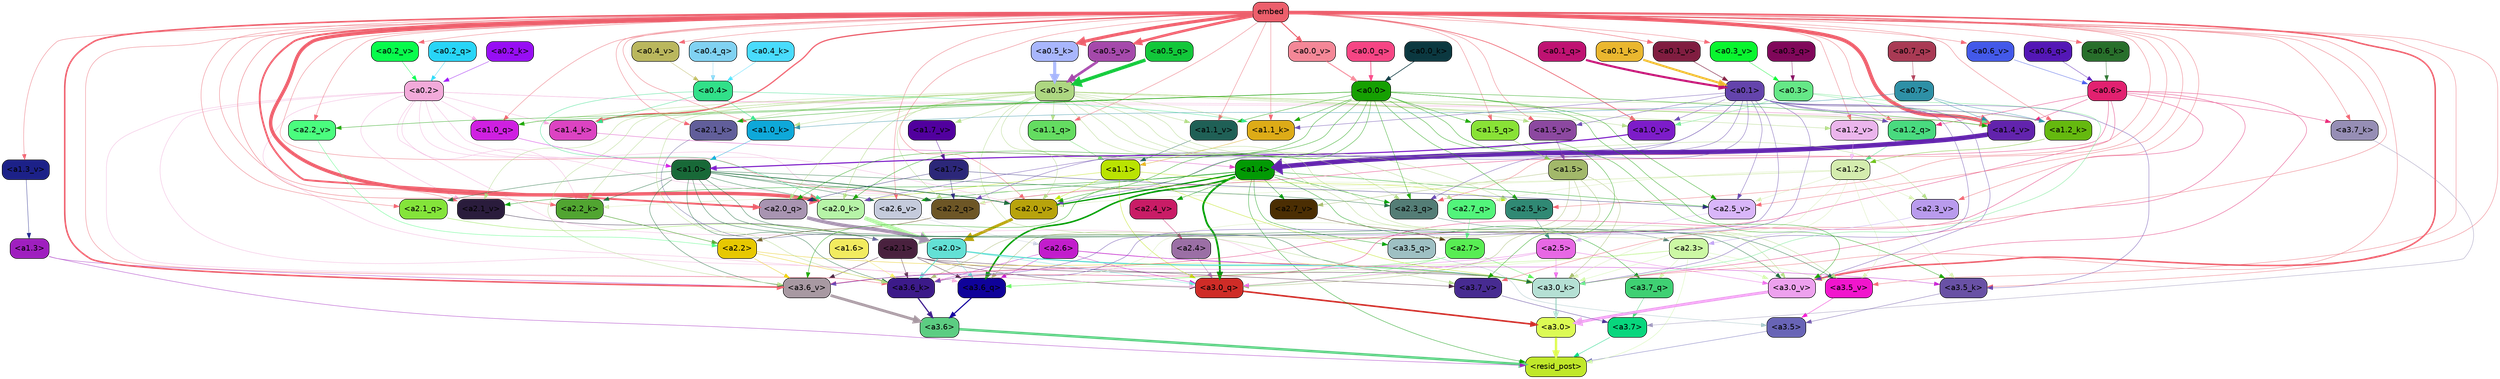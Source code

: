 strict digraph "" {
	graph [bgcolor=transparent,
		layout=dot,
		overlap=false,
		splines=true
	];
	"<a3.7>"	[color=black,
		fillcolor="#08d67d",
		fontname=Helvetica,
		shape=box,
		style="filled, rounded"];
	"<resid_post>"	[color=black,
		fillcolor="#c0e82a",
		fontname=Helvetica,
		shape=box,
		style="filled, rounded"];
	"<a3.7>" -> "<resid_post>"	[color="#08d67d",
		penwidth=0.6239100098609924];
	"<a3.6>"	[color=black,
		fillcolor="#5ccd82",
		fontname=Helvetica,
		shape=box,
		style="filled, rounded"];
	"<a3.6>" -> "<resid_post>"	[color="#5ccd82",
		penwidth=4.569062113761902];
	"<a3.5>"	[color=black,
		fillcolor="#6864b6",
		fontname=Helvetica,
		shape=box,
		style="filled, rounded"];
	"<a3.5>" -> "<resid_post>"	[color="#6864b6",
		penwidth=0.6];
	"<a3.0>"	[color=black,
		fillcolor="#dcfa54",
		fontname=Helvetica,
		shape=box,
		style="filled, rounded"];
	"<a3.0>" -> "<resid_post>"	[color="#dcfa54",
		penwidth=4.283544182777405];
	"<a2.3>"	[color=black,
		fillcolor="#ccf8a4",
		fontname=Helvetica,
		shape=box,
		style="filled, rounded"];
	"<a2.3>" -> "<resid_post>"	[color="#ccf8a4",
		penwidth=0.6];
	"<a3.7_q>"	[color=black,
		fillcolor="#3fd073",
		fontname=Helvetica,
		shape=box,
		style="filled, rounded"];
	"<a2.3>" -> "<a3.7_q>"	[color="#ccf8a4",
		penwidth=0.6];
	"<a3.6_q>"	[color=black,
		fillcolor="#0f029a",
		fontname=Helvetica,
		shape=box,
		style="filled, rounded"];
	"<a2.3>" -> "<a3.6_q>"	[color="#ccf8a4",
		penwidth=0.6];
	"<a3.0_q>"	[color=black,
		fillcolor="#cf2c27",
		fontname=Helvetica,
		shape=box,
		style="filled, rounded"];
	"<a2.3>" -> "<a3.0_q>"	[color="#ccf8a4",
		penwidth=0.6];
	"<a3.0_k>"	[color=black,
		fillcolor="#b5e0d4",
		fontname=Helvetica,
		shape=box,
		style="filled, rounded"];
	"<a2.3>" -> "<a3.0_k>"	[color="#ccf8a4",
		penwidth=0.6];
	"<a3.6_v>"	[color=black,
		fillcolor="#a899a2",
		fontname=Helvetica,
		shape=box,
		style="filled, rounded"];
	"<a2.3>" -> "<a3.6_v>"	[color="#ccf8a4",
		penwidth=0.6];
	"<a3.5_v>"	[color=black,
		fillcolor="#f115cd",
		fontname=Helvetica,
		shape=box,
		style="filled, rounded"];
	"<a2.3>" -> "<a3.5_v>"	[color="#ccf8a4",
		penwidth=0.6];
	"<a3.0_v>"	[color=black,
		fillcolor="#eda1ee",
		fontname=Helvetica,
		shape=box,
		style="filled, rounded"];
	"<a2.3>" -> "<a3.0_v>"	[color="#ccf8a4",
		penwidth=0.6];
	"<a1.4>"	[color=black,
		fillcolor="#029a04",
		fontname=Helvetica,
		shape=box,
		style="filled, rounded"];
	"<a1.4>" -> "<resid_post>"	[color="#029a04",
		penwidth=0.6];
	"<a1.4>" -> "<a3.7_q>"	[color="#029a04",
		penwidth=0.6];
	"<a1.4>" -> "<a3.6_q>"	[color="#029a04",
		penwidth=2.7934007048606873];
	"<a3.5_q>"	[color=black,
		fillcolor="#9ec0c3",
		fontname=Helvetica,
		shape=box,
		style="filled, rounded"];
	"<a1.4>" -> "<a3.5_q>"	[color="#029a04",
		penwidth=0.6];
	"<a1.4>" -> "<a3.0_q>"	[color="#029a04",
		penwidth=3.340754985809326];
	"<a2.3_q>"	[color=black,
		fillcolor="#547d76",
		fontname=Helvetica,
		shape=box,
		style="filled, rounded"];
	"<a1.4>" -> "<a2.3_q>"	[color="#029a04",
		penwidth=0.6];
	"<a2.7_v>"	[color=black,
		fillcolor="#4b2e03",
		fontname=Helvetica,
		shape=box,
		style="filled, rounded"];
	"<a1.4>" -> "<a2.7_v>"	[color="#029a04",
		penwidth=0.6];
	"<a2.6_v>"	[color=black,
		fillcolor="#c5cbdc",
		fontname=Helvetica,
		shape=box,
		style="filled, rounded"];
	"<a1.4>" -> "<a2.6_v>"	[color="#029a04",
		penwidth=0.6];
	"<a2.5_v>"	[color=black,
		fillcolor="#d9b6f9",
		fontname=Helvetica,
		shape=box,
		style="filled, rounded"];
	"<a1.4>" -> "<a2.5_v>"	[color="#029a04",
		penwidth=0.6];
	"<a2.4_v>"	[color=black,
		fillcolor="#c91c66",
		fontname=Helvetica,
		shape=box,
		style="filled, rounded"];
	"<a1.4>" -> "<a2.4_v>"	[color="#029a04",
		penwidth=0.6];
	"<a2.1_v>"	[color=black,
		fillcolor="#2a1c3c",
		fontname=Helvetica,
		shape=box,
		style="filled, rounded"];
	"<a1.4>" -> "<a2.1_v>"	[color="#029a04",
		penwidth=0.6];
	"<a2.0_v>"	[color=black,
		fillcolor="#b8a30c",
		fontname=Helvetica,
		shape=box,
		style="filled, rounded"];
	"<a1.4>" -> "<a2.0_v>"	[color="#029a04",
		penwidth=2.268759250640869];
	"<a1.3>"	[color=black,
		fillcolor="#9f1fbf",
		fontname=Helvetica,
		shape=box,
		style="filled, rounded"];
	"<a1.3>" -> "<resid_post>"	[color="#9f1fbf",
		penwidth=0.6];
	"<a1.3>" -> "<a3.6_v>"	[color="#9f1fbf",
		penwidth=0.6];
	"<a3.7_q>" -> "<a3.7>"	[color="#3fd073",
		penwidth=0.6];
	"<a3.6_q>" -> "<a3.6>"	[color="#0f029a",
		penwidth=2.0347584784030914];
	"<a3.5_q>" -> "<a3.5>"	[color="#9ec0c3",
		penwidth=0.6];
	"<a3.0_q>" -> "<a3.0>"	[color="#cf2c27",
		penwidth=2.8635367155075073];
	"<a3.7_k>"	[color=black,
		fillcolor="#968eb5",
		fontname=Helvetica,
		shape=box,
		style="filled, rounded"];
	"<a3.7_k>" -> "<a3.7>"	[color="#968eb5",
		penwidth=0.6];
	"<a3.6_k>"	[color=black,
		fillcolor="#3c1a89",
		fontname=Helvetica,
		shape=box,
		style="filled, rounded"];
	"<a3.6_k>" -> "<a3.6>"	[color="#3c1a89",
		penwidth=2.1760786175727844];
	"<a3.5_k>"	[color=black,
		fillcolor="#6951a5",
		fontname=Helvetica,
		shape=box,
		style="filled, rounded"];
	"<a3.5_k>" -> "<a3.5>"	[color="#6951a5",
		penwidth=0.6];
	"<a3.0_k>" -> "<a3.0>"	[color="#b5e0d4",
		penwidth=2.632905662059784];
	"<a3.7_v>"	[color=black,
		fillcolor="#472b91",
		fontname=Helvetica,
		shape=box,
		style="filled, rounded"];
	"<a3.7_v>" -> "<a3.7>"	[color="#472b91",
		penwidth=0.6];
	"<a3.6_v>" -> "<a3.6>"	[color="#a899a2",
		penwidth=4.981305837631226];
	"<a3.5_v>" -> "<a3.5>"	[color="#f115cd",
		penwidth=0.6];
	"<a3.0_v>" -> "<a3.0>"	[color="#eda1ee",
		penwidth=5.168330669403076];
	"<a2.7>"	[color=black,
		fillcolor="#58ed53",
		fontname=Helvetica,
		shape=box,
		style="filled, rounded"];
	"<a2.7>" -> "<a3.6_q>"	[color="#58ed53",
		penwidth=0.6];
	"<a2.7>" -> "<a3.0_q>"	[color="#58ed53",
		penwidth=0.6];
	"<a2.7>" -> "<a3.0_k>"	[color="#58ed53",
		penwidth=0.6];
	"<a2.6>"	[color=black,
		fillcolor="#c21dcc",
		fontname=Helvetica,
		shape=box,
		style="filled, rounded"];
	"<a2.6>" -> "<a3.6_q>"	[color="#c21dcc",
		penwidth=0.6];
	"<a2.6>" -> "<a3.0_q>"	[color="#c21dcc",
		penwidth=0.6];
	"<a2.6>" -> "<a3.6_k>"	[color="#c21dcc",
		penwidth=0.6];
	"<a2.6>" -> "<a3.5_k>"	[color="#c21dcc",
		penwidth=0.6];
	"<a2.6>" -> "<a3.0_k>"	[color="#c21dcc",
		penwidth=0.6];
	"<a2.1>"	[color=black,
		fillcolor="#49213e",
		fontname=Helvetica,
		shape=box,
		style="filled, rounded"];
	"<a2.1>" -> "<a3.6_q>"	[color="#49213e",
		penwidth=0.6];
	"<a2.1>" -> "<a3.0_q>"	[color="#49213e",
		penwidth=0.6];
	"<a2.1>" -> "<a3.6_k>"	[color="#49213e",
		penwidth=0.6];
	"<a2.1>" -> "<a3.0_k>"	[color="#49213e",
		penwidth=0.6];
	"<a2.1>" -> "<a3.7_v>"	[color="#49213e",
		penwidth=0.6];
	"<a2.1>" -> "<a3.6_v>"	[color="#49213e",
		penwidth=0.6];
	"<a2.0>"	[color=black,
		fillcolor="#63e0d5",
		fontname=Helvetica,
		shape=box,
		style="filled, rounded"];
	"<a2.0>" -> "<a3.6_q>"	[color="#63e0d5",
		penwidth=0.6];
	"<a2.0>" -> "<a3.0_q>"	[color="#63e0d5",
		penwidth=0.6];
	"<a2.0>" -> "<a3.6_k>"	[color="#63e0d5",
		penwidth=1.6382827460765839];
	"<a2.0>" -> "<a3.0_k>"	[color="#63e0d5",
		penwidth=2.161143198609352];
	"<a1.5>"	[color=black,
		fillcolor="#a2b86a",
		fontname=Helvetica,
		shape=box,
		style="filled, rounded"];
	"<a1.5>" -> "<a3.6_q>"	[color="#a2b86a",
		penwidth=0.6];
	"<a1.5>" -> "<a3.0_q>"	[color="#a2b86a",
		penwidth=0.6];
	"<a1.5>" -> "<a3.6_k>"	[color="#a2b86a",
		penwidth=0.6];
	"<a1.5>" -> "<a3.0_k>"	[color="#a2b86a",
		penwidth=0.6];
	"<a1.5>" -> "<a2.7_v>"	[color="#a2b86a",
		penwidth=0.6];
	"<a0.2>"	[color=black,
		fillcolor="#f2aada",
		fontname=Helvetica,
		shape=box,
		style="filled, rounded"];
	"<a0.2>" -> "<a3.6_q>"	[color="#f2aada",
		penwidth=0.6];
	"<a0.2>" -> "<a3.0_q>"	[color="#f2aada",
		penwidth=0.6];
	"<a0.2>" -> "<a3.6_k>"	[color="#f2aada",
		penwidth=0.6];
	"<a0.2>" -> "<a3.0_k>"	[color="#f2aada",
		penwidth=0.6];
	"<a2.2_q>"	[color=black,
		fillcolor="#6d5626",
		fontname=Helvetica,
		shape=box,
		style="filled, rounded"];
	"<a0.2>" -> "<a2.2_q>"	[color="#f2aada",
		penwidth=0.6];
	"<a2.2_k>"	[color=black,
		fillcolor="#51a531",
		fontname=Helvetica,
		shape=box,
		style="filled, rounded"];
	"<a0.2>" -> "<a2.2_k>"	[color="#f2aada",
		penwidth=0.6];
	"<a2.0_k>"	[color=black,
		fillcolor="#b6f4a7",
		fontname=Helvetica,
		shape=box,
		style="filled, rounded"];
	"<a0.2>" -> "<a2.0_k>"	[color="#f2aada",
		penwidth=0.6];
	"<a0.2>" -> "<a2.1_v>"	[color="#f2aada",
		penwidth=0.6];
	"<a0.2>" -> "<a2.0_v>"	[color="#f2aada",
		penwidth=0.6];
	"<a1.2_q>"	[color=black,
		fillcolor="#49da7f",
		fontname=Helvetica,
		shape=box,
		style="filled, rounded"];
	"<a0.2>" -> "<a1.2_q>"	[color="#f2aada",
		penwidth=0.6];
	"<a1.0_q>"	[color=black,
		fillcolor="#cf20e1",
		fontname=Helvetica,
		shape=box,
		style="filled, rounded"];
	"<a0.2>" -> "<a1.0_q>"	[color="#f2aada",
		penwidth=0.6];
	"<a1.4_k>"	[color=black,
		fillcolor="#dc43c2",
		fontname=Helvetica,
		shape=box,
		style="filled, rounded"];
	"<a0.2>" -> "<a1.4_k>"	[color="#f2aada",
		penwidth=0.6];
	"<a1.4_v>"	[color=black,
		fillcolor="#6223ad",
		fontname=Helvetica,
		shape=box,
		style="filled, rounded"];
	"<a0.2>" -> "<a1.4_v>"	[color="#f2aada",
		penwidth=0.6];
	"<a2.5>"	[color=black,
		fillcolor="#e768e4",
		fontname=Helvetica,
		shape=box,
		style="filled, rounded"];
	"<a2.5>" -> "<a3.0_q>"	[color="#e768e4",
		penwidth=0.6];
	"<a2.5>" -> "<a3.0_k>"	[color="#e768e4",
		penwidth=0.6];
	"<a2.5>" -> "<a3.6_v>"	[color="#e768e4",
		penwidth=0.6];
	"<a2.5>" -> "<a3.0_v>"	[color="#e768e4",
		penwidth=0.6];
	"<a2.4>"	[color=black,
		fillcolor="#9b6fa5",
		fontname=Helvetica,
		shape=box,
		style="filled, rounded"];
	"<a2.4>" -> "<a3.0_q>"	[color="#9b6fa5",
		penwidth=0.6];
	"<a1.1>"	[color=black,
		fillcolor="#bae302",
		fontname=Helvetica,
		shape=box,
		style="filled, rounded"];
	"<a1.1>" -> "<a3.0_q>"	[color="#bae302",
		penwidth=0.6];
	"<a1.1>" -> "<a3.0_k>"	[color="#bae302",
		penwidth=0.6];
	"<a2.5_k>"	[color=black,
		fillcolor="#308974",
		fontname=Helvetica,
		shape=box,
		style="filled, rounded"];
	"<a1.1>" -> "<a2.5_k>"	[color="#bae302",
		penwidth=0.6];
	"<a1.1>" -> "<a2.0_k>"	[color="#bae302",
		penwidth=0.6];
	"<a1.1>" -> "<a2.0_v>"	[color="#bae302",
		penwidth=0.6];
	"<a0.6>"	[color=black,
		fillcolor="#e22170",
		fontname=Helvetica,
		shape=box,
		style="filled, rounded"];
	"<a0.6>" -> "<a3.7_k>"	[color="#e22170",
		penwidth=0.6];
	"<a0.6>" -> "<a3.6_k>"	[color="#e22170",
		penwidth=0.6];
	"<a0.6>" -> "<a3.0_k>"	[color="#e22170",
		penwidth=0.6];
	"<a0.6>" -> "<a3.6_v>"	[color="#e22170",
		penwidth=0.6];
	"<a0.6>" -> "<a3.0_v>"	[color="#e22170",
		penwidth=0.6];
	"<a0.6>" -> "<a2.2_q>"	[color="#e22170",
		penwidth=0.6];
	"<a0.6>" -> "<a1.2_q>"	[color="#e22170",
		penwidth=0.6];
	"<a0.6>" -> "<a1.4_v>"	[color="#e22170",
		penwidth=0.6];
	embed	[color=black,
		fillcolor="#ec5f6c",
		fontname=Helvetica,
		shape=box,
		style="filled, rounded"];
	embed -> "<a3.7_k>"	[color="#ec5f6c",
		penwidth=0.6];
	embed -> "<a3.6_k>"	[color="#ec5f6c",
		penwidth=0.6];
	embed -> "<a3.5_k>"	[color="#ec5f6c",
		penwidth=0.6];
	embed -> "<a3.0_k>"	[color="#ec5f6c",
		penwidth=0.6];
	embed -> "<a3.7_v>"	[color="#ec5f6c",
		penwidth=0.6];
	embed -> "<a3.6_v>"	[color="#ec5f6c",
		penwidth=2.7825746536254883];
	embed -> "<a3.5_v>"	[color="#ec5f6c",
		penwidth=0.6];
	embed -> "<a3.0_v>"	[color="#ec5f6c",
		penwidth=2.6950180530548096];
	embed -> "<a2.3_q>"	[color="#ec5f6c",
		penwidth=0.6];
	embed -> "<a2.2_q>"	[color="#ec5f6c",
		penwidth=0.6];
	"<a2.1_q>"	[color=black,
		fillcolor="#84e43a",
		fontname=Helvetica,
		shape=box,
		style="filled, rounded"];
	embed -> "<a2.1_q>"	[color="#ec5f6c",
		penwidth=0.6];
	"<a2.0_q>"	[color=black,
		fillcolor="#a894b1",
		fontname=Helvetica,
		shape=box,
		style="filled, rounded"];
	embed -> "<a2.0_q>"	[color="#ec5f6c",
		penwidth=3.305941343307495];
	embed -> "<a2.5_k>"	[color="#ec5f6c",
		penwidth=0.6];
	embed -> "<a2.2_k>"	[color="#ec5f6c",
		penwidth=0.6698317527770996];
	"<a2.1_k>"	[color=black,
		fillcolor="#615e9a",
		fontname=Helvetica,
		shape=box,
		style="filled, rounded"];
	embed -> "<a2.1_k>"	[color="#ec5f6c",
		penwidth=0.6];
	embed -> "<a2.0_k>"	[color="#ec5f6c",
		penwidth=6.12570995092392];
	embed -> "<a2.6_v>"	[color="#ec5f6c",
		penwidth=0.6];
	embed -> "<a2.5_v>"	[color="#ec5f6c",
		penwidth=0.6];
	"<a2.3_v>"	[color=black,
		fillcolor="#b99bed",
		fontname=Helvetica,
		shape=box,
		style="filled, rounded"];
	embed -> "<a2.3_v>"	[color="#ec5f6c",
		penwidth=0.6];
	"<a2.2_v>"	[color=black,
		fillcolor="#4afd7e",
		fontname=Helvetica,
		shape=box,
		style="filled, rounded"];
	embed -> "<a2.2_v>"	[color="#ec5f6c",
		penwidth=0.6];
	embed -> "<a2.1_v>"	[color="#ec5f6c",
		penwidth=0.6];
	embed -> "<a2.0_v>"	[color="#ec5f6c",
		penwidth=0.6];
	"<a1.5_q>"	[color=black,
		fillcolor="#89e236",
		fontname=Helvetica,
		shape=box,
		style="filled, rounded"];
	embed -> "<a1.5_q>"	[color="#ec5f6c",
		penwidth=0.6];
	embed -> "<a1.2_q>"	[color="#ec5f6c",
		penwidth=0.6087074279785156];
	"<a1.1_q>"	[color=black,
		fillcolor="#64dc61",
		fontname=Helvetica,
		shape=box,
		style="filled, rounded"];
	embed -> "<a1.1_q>"	[color="#ec5f6c",
		penwidth=0.6];
	embed -> "<a1.0_q>"	[color="#ec5f6c",
		penwidth=0.6];
	embed -> "<a1.4_k>"	[color="#ec5f6c",
		penwidth=2.1858973503112793];
	"<a1.2_k>"	[color=black,
		fillcolor="#65b90f",
		fontname=Helvetica,
		shape=box,
		style="filled, rounded"];
	embed -> "<a1.2_k>"	[color="#ec5f6c",
		penwidth=0.6];
	"<a1.1_k>"	[color=black,
		fillcolor="#ddab17",
		fontname=Helvetica,
		shape=box,
		style="filled, rounded"];
	embed -> "<a1.1_k>"	[color="#ec5f6c",
		penwidth=0.6];
	"<a1.0_k>"	[color=black,
		fillcolor="#0ea8d9",
		fontname=Helvetica,
		shape=box,
		style="filled, rounded"];
	embed -> "<a1.0_k>"	[color="#ec5f6c",
		penwidth=0.6];
	"<a1.5_v>"	[color=black,
		fillcolor="#8c48a0",
		fontname=Helvetica,
		shape=box,
		style="filled, rounded"];
	embed -> "<a1.5_v>"	[color="#ec5f6c",
		penwidth=0.6];
	embed -> "<a1.4_v>"	[color="#ec5f6c",
		penwidth=6.590077131986618];
	"<a1.3_v>"	[color=black,
		fillcolor="#1c2188",
		fontname=Helvetica,
		shape=box,
		style="filled, rounded"];
	embed -> "<a1.3_v>"	[color="#ec5f6c",
		penwidth=0.6];
	"<a1.2_v>"	[color=black,
		fillcolor="#ebb5ec",
		fontname=Helvetica,
		shape=box,
		style="filled, rounded"];
	embed -> "<a1.2_v>"	[color="#ec5f6c",
		penwidth=0.6];
	"<a1.1_v>"	[color=black,
		fillcolor="#1f6056",
		fontname=Helvetica,
		shape=box,
		style="filled, rounded"];
	embed -> "<a1.1_v>"	[color="#ec5f6c",
		penwidth=0.6];
	"<a1.0_v>"	[color=black,
		fillcolor="#7d1cc9",
		fontname=Helvetica,
		shape=box,
		style="filled, rounded"];
	embed -> "<a1.0_v>"	[color="#ec5f6c",
		penwidth=1.2076449394226074];
	"<a0.6_k>"	[color=black,
		fillcolor="#286f2b",
		fontname=Helvetica,
		shape=box,
		style="filled, rounded"];
	embed -> "<a0.6_k>"	[color="#ec5f6c",
		penwidth=0.6];
	"<a0.5_k>"	[color=black,
		fillcolor="#a8b6fd",
		fontname=Helvetica,
		shape=box,
		style="filled, rounded"];
	embed -> "<a0.5_k>"	[color="#ec5f6c",
		penwidth=5.610821008682251];
	"<a0.6_v>"	[color=black,
		fillcolor="#4359e9",
		fontname=Helvetica,
		shape=box,
		style="filled, rounded"];
	embed -> "<a0.6_v>"	[color="#ec5f6c",
		penwidth=0.6];
	"<a0.5_v>"	[color=black,
		fillcolor="#a549ab",
		fontname=Helvetica,
		shape=box,
		style="filled, rounded"];
	embed -> "<a0.5_v>"	[color="#ec5f6c",
		penwidth=4.663905620574951];
	"<a0.4_v>"	[color=black,
		fillcolor="#bab75d",
		fontname=Helvetica,
		shape=box,
		style="filled, rounded"];
	embed -> "<a0.4_v>"	[color="#ec5f6c",
		penwidth=0.6];
	"<a0.3_v>"	[color=black,
		fillcolor="#09f52f",
		fontname=Helvetica,
		shape=box,
		style="filled, rounded"];
	embed -> "<a0.3_v>"	[color="#ec5f6c",
		penwidth=0.6];
	"<a0.2_v>"	[color=black,
		fillcolor="#08fb4c",
		fontname=Helvetica,
		shape=box,
		style="filled, rounded"];
	embed -> "<a0.2_v>"	[color="#ec5f6c",
		penwidth=0.6];
	"<a0.1_v>"	[color=black,
		fillcolor="#801d40",
		fontname=Helvetica,
		shape=box,
		style="filled, rounded"];
	embed -> "<a0.1_v>"	[color="#ec5f6c",
		penwidth=0.8192043304443359];
	"<a0.0_v>"	[color=black,
		fillcolor="#f48797",
		fontname=Helvetica,
		shape=box,
		style="filled, rounded"];
	embed -> "<a0.0_v>"	[color="#ec5f6c",
		penwidth=1.706191062927246];
	"<a2.2>"	[color=black,
		fillcolor="#e7c802",
		fontname=Helvetica,
		shape=box,
		style="filled, rounded"];
	"<a2.2>" -> "<a3.6_k>"	[color="#e7c802",
		penwidth=0.6];
	"<a2.2>" -> "<a3.0_k>"	[color="#e7c802",
		penwidth=0.6];
	"<a2.2>" -> "<a3.6_v>"	[color="#e7c802",
		penwidth=0.6];
	"<a1.6>"	[color=black,
		fillcolor="#f2eb5f",
		fontname=Helvetica,
		shape=box,
		style="filled, rounded"];
	"<a1.6>" -> "<a3.6_k>"	[color="#f2eb5f",
		penwidth=0.6];
	"<a1.2>"	[color=black,
		fillcolor="#d4ecae",
		fontname=Helvetica,
		shape=box,
		style="filled, rounded"];
	"<a1.2>" -> "<a3.6_k>"	[color="#d4ecae",
		penwidth=0.6];
	"<a1.2>" -> "<a3.5_k>"	[color="#d4ecae",
		penwidth=0.6];
	"<a1.2>" -> "<a3.0_k>"	[color="#d4ecae",
		penwidth=0.6];
	"<a1.2>" -> "<a3.5_v>"	[color="#d4ecae",
		penwidth=0.6];
	"<a2.7_q>"	[color=black,
		fillcolor="#52f57b",
		fontname=Helvetica,
		shape=box,
		style="filled, rounded"];
	"<a1.2>" -> "<a2.7_q>"	[color="#d4ecae",
		penwidth=0.6];
	"<a1.2>" -> "<a2.2_q>"	[color="#d4ecae",
		penwidth=0.6];
	"<a1.2>" -> "<a2.2_k>"	[color="#d4ecae",
		penwidth=0.6];
	"<a1.2>" -> "<a2.5_v>"	[color="#d4ecae",
		penwidth=0.6];
	"<a1.2>" -> "<a2.3_v>"	[color="#d4ecae",
		penwidth=0.6];
	"<a1.2>" -> "<a2.0_v>"	[color="#d4ecae",
		penwidth=0.6];
	"<a1.0>"	[color=black,
		fillcolor="#186938",
		fontname=Helvetica,
		shape=box,
		style="filled, rounded"];
	"<a1.0>" -> "<a3.6_k>"	[color="#186938",
		penwidth=0.6];
	"<a1.0>" -> "<a3.0_k>"	[color="#186938",
		penwidth=0.6];
	"<a1.0>" -> "<a3.6_v>"	[color="#186938",
		penwidth=0.6];
	"<a1.0>" -> "<a3.5_v>"	[color="#186938",
		penwidth=0.6];
	"<a1.0>" -> "<a3.0_v>"	[color="#186938",
		penwidth=0.6];
	"<a1.0>" -> "<a2.3_q>"	[color="#186938",
		penwidth=0.6];
	"<a1.0>" -> "<a2.2_q>"	[color="#186938",
		penwidth=0.6];
	"<a1.0>" -> "<a2.1_q>"	[color="#186938",
		penwidth=0.6];
	"<a1.0>" -> "<a2.2_k>"	[color="#186938",
		penwidth=0.6];
	"<a1.0>" -> "<a2.0_k>"	[color="#186938",
		penwidth=0.6];
	"<a1.0>" -> "<a2.6_v>"	[color="#186938",
		penwidth=0.6];
	"<a1.0>" -> "<a2.0_v>"	[color="#186938",
		penwidth=1.2213096618652344];
	"<a0.5>"	[color=black,
		fillcolor="#add781",
		fontname=Helvetica,
		shape=box,
		style="filled, rounded"];
	"<a0.5>" -> "<a3.6_k>"	[color="#add781",
		penwidth=0.6];
	"<a0.5>" -> "<a3.7_v>"	[color="#add781",
		penwidth=0.6];
	"<a0.5>" -> "<a3.6_v>"	[color="#add781",
		penwidth=0.6];
	"<a0.5>" -> "<a3.5_v>"	[color="#add781",
		penwidth=0.6];
	"<a0.5>" -> "<a3.0_v>"	[color="#add781",
		penwidth=0.6];
	"<a0.5>" -> "<a2.7_q>"	[color="#add781",
		penwidth=0.6];
	"<a0.5>" -> "<a2.3_q>"	[color="#add781",
		penwidth=0.6];
	"<a0.5>" -> "<a2.2_q>"	[color="#add781",
		penwidth=0.6];
	"<a0.5>" -> "<a2.0_q>"	[color="#add781",
		penwidth=0.6];
	"<a0.5>" -> "<a2.5_k>"	[color="#add781",
		penwidth=0.6];
	"<a0.5>" -> "<a2.2_k>"	[color="#add781",
		penwidth=0.6];
	"<a0.5>" -> "<a2.1_k>"	[color="#add781",
		penwidth=0.6];
	"<a0.5>" -> "<a2.0_k>"	[color="#add781",
		penwidth=0.6900839805603027];
	"<a0.5>" -> "<a2.3_v>"	[color="#add781",
		penwidth=0.6];
	"<a0.5>" -> "<a2.1_v>"	[color="#add781",
		penwidth=0.6];
	"<a0.5>" -> "<a2.0_v>"	[color="#add781",
		penwidth=0.6];
	"<a0.5>" -> "<a1.2_q>"	[color="#add781",
		penwidth=0.6];
	"<a0.5>" -> "<a1.1_q>"	[color="#add781",
		penwidth=0.6];
	"<a0.5>" -> "<a1.0_q>"	[color="#add781",
		penwidth=0.6];
	"<a0.5>" -> "<a1.2_k>"	[color="#add781",
		penwidth=0.6];
	"<a0.5>" -> "<a1.1_k>"	[color="#add781",
		penwidth=0.6];
	"<a0.5>" -> "<a1.0_k>"	[color="#add781",
		penwidth=0.6];
	"<a1.7_v>"	[color=black,
		fillcolor="#51009e",
		fontname=Helvetica,
		shape=box,
		style="filled, rounded"];
	"<a0.5>" -> "<a1.7_v>"	[color="#add781",
		penwidth=0.6];
	"<a0.5>" -> "<a1.5_v>"	[color="#add781",
		penwidth=0.6];
	"<a0.5>" -> "<a1.4_v>"	[color="#add781",
		penwidth=0.9985027313232422];
	"<a0.5>" -> "<a1.2_v>"	[color="#add781",
		penwidth=0.6];
	"<a0.5>" -> "<a1.1_v>"	[color="#add781",
		penwidth=0.6];
	"<a0.5>" -> "<a1.0_v>"	[color="#add781",
		penwidth=0.6];
	"<a0.1>"	[color=black,
		fillcolor="#6444ac",
		fontname=Helvetica,
		shape=box,
		style="filled, rounded"];
	"<a0.1>" -> "<a3.6_k>"	[color="#6444ac",
		penwidth=0.6];
	"<a0.1>" -> "<a3.5_k>"	[color="#6444ac",
		penwidth=0.6];
	"<a0.1>" -> "<a3.0_k>"	[color="#6444ac",
		penwidth=0.6];
	"<a0.1>" -> "<a3.6_v>"	[color="#6444ac",
		penwidth=0.6];
	"<a0.1>" -> "<a3.0_v>"	[color="#6444ac",
		penwidth=0.6];
	"<a0.1>" -> "<a2.3_q>"	[color="#6444ac",
		penwidth=0.6];
	"<a0.1>" -> "<a2.2_q>"	[color="#6444ac",
		penwidth=0.6];
	"<a0.1>" -> "<a2.0_k>"	[color="#6444ac",
		penwidth=0.6];
	"<a0.1>" -> "<a2.5_v>"	[color="#6444ac",
		penwidth=0.6];
	"<a0.1>" -> "<a2.0_v>"	[color="#6444ac",
		penwidth=0.6];
	"<a0.1>" -> "<a1.2_q>"	[color="#6444ac",
		penwidth=0.6218185424804688];
	"<a0.1>" -> "<a1.2_k>"	[color="#6444ac",
		penwidth=0.6];
	"<a0.1>" -> "<a1.1_k>"	[color="#6444ac",
		penwidth=0.6];
	"<a0.1>" -> "<a1.5_v>"	[color="#6444ac",
		penwidth=0.6];
	"<a0.1>" -> "<a1.4_v>"	[color="#6444ac",
		penwidth=0.6];
	"<a0.1>" -> "<a1.0_v>"	[color="#6444ac",
		penwidth=0.6];
	"<a0.0>"	[color=black,
		fillcolor="#16a002",
		fontname=Helvetica,
		shape=box,
		style="filled, rounded"];
	"<a0.0>" -> "<a3.5_k>"	[color="#16a002",
		penwidth=0.6];
	"<a0.0>" -> "<a3.7_v>"	[color="#16a002",
		penwidth=0.6];
	"<a0.0>" -> "<a3.6_v>"	[color="#16a002",
		penwidth=0.6];
	"<a0.0>" -> "<a3.0_v>"	[color="#16a002",
		penwidth=0.6];
	"<a0.0>" -> "<a2.3_q>"	[color="#16a002",
		penwidth=0.6];
	"<a0.0>" -> "<a2.0_q>"	[color="#16a002",
		penwidth=0.6];
	"<a0.0>" -> "<a2.5_k>"	[color="#16a002",
		penwidth=0.6];
	"<a0.0>" -> "<a2.1_k>"	[color="#16a002",
		penwidth=0.6];
	"<a0.0>" -> "<a2.0_k>"	[color="#16a002",
		penwidth=0.6];
	"<a0.0>" -> "<a2.5_v>"	[color="#16a002",
		penwidth=0.6];
	"<a0.0>" -> "<a2.2_v>"	[color="#16a002",
		penwidth=0.6];
	"<a0.0>" -> "<a2.0_v>"	[color="#16a002",
		penwidth=0.6];
	"<a0.0>" -> "<a1.5_q>"	[color="#16a002",
		penwidth=0.6];
	"<a0.0>" -> "<a1.0_q>"	[color="#16a002",
		penwidth=0.6];
	"<a0.0>" -> "<a1.1_k>"	[color="#16a002",
		penwidth=0.6];
	"<a0.0>" -> "<a1.4_v>"	[color="#16a002",
		penwidth=0.6];
	"<a0.0>" -> "<a1.1_v>"	[color="#16a002",
		penwidth=0.6];
	"<a0.3>"	[color=black,
		fillcolor="#65e887",
		fontname=Helvetica,
		shape=box,
		style="filled, rounded"];
	"<a0.3>" -> "<a3.0_k>"	[color="#65e887",
		penwidth=0.6];
	"<a0.3>" -> "<a1.4_v>"	[color="#65e887",
		penwidth=0.6];
	"<a0.3>" -> "<a1.0_v>"	[color="#65e887",
		penwidth=0.6];
	"<a2.7_q>" -> "<a2.7>"	[color="#52f57b",
		penwidth=0.6];
	"<a2.3_q>" -> "<a2.3>"	[color="#547d76",
		penwidth=0.6];
	"<a2.2_q>" -> "<a2.2>"	[color="#6d5626",
		penwidth=0.7553567886352539];
	"<a2.1_q>" -> "<a2.1>"	[color="#84e43a",
		penwidth=0.6];
	"<a2.0_q>" -> "<a2.0>"	[color="#a894b1",
		penwidth=6.256794691085815];
	"<a2.5_k>" -> "<a2.5>"	[color="#308974",
		penwidth=0.6];
	"<a2.2_k>" -> "<a2.2>"	[color="#51a531",
		penwidth=0.8854708671569824];
	"<a2.1_k>" -> "<a2.1>"	[color="#615e9a",
		penwidth=0.6];
	"<a2.0_k>" -> "<a2.0>"	[color="#b6f4a7",
		penwidth=7.231504917144775];
	"<a2.7_v>" -> "<a2.7>"	[color="#4b2e03",
		penwidth=0.6];
	"<a2.6_v>" -> "<a2.6>"	[color="#c5cbdc",
		penwidth=0.6];
	"<a2.5_v>" -> "<a2.5>"	[color="#d9b6f9",
		penwidth=0.6];
	"<a2.4_v>" -> "<a2.4>"	[color="#c91c66",
		penwidth=0.6];
	"<a2.3_v>" -> "<a2.3>"	[color="#b99bed",
		penwidth=0.6];
	"<a2.2_v>" -> "<a2.2>"	[color="#4afd7e",
		penwidth=0.6];
	"<a2.1_v>" -> "<a2.1>"	[color="#2a1c3c",
		penwidth=0.6];
	"<a2.0_v>" -> "<a2.0>"	[color="#b8a30c",
		penwidth=5.231471925973892];
	"<a1.7>"	[color=black,
		fillcolor="#2c2779",
		fontname=Helvetica,
		shape=box,
		style="filled, rounded"];
	"<a1.7>" -> "<a2.2_q>"	[color="#2c2779",
		penwidth=0.6];
	"<a1.7>" -> "<a2.0_q>"	[color="#2c2779",
		penwidth=0.6];
	"<a1.7>" -> "<a2.5_v>"	[color="#2c2779",
		penwidth=0.6];
	"<a0.4>"	[color=black,
		fillcolor="#31e089",
		fontname=Helvetica,
		shape=box,
		style="filled, rounded"];
	"<a0.4>" -> "<a2.0_k>"	[color="#31e089",
		penwidth=0.6];
	"<a0.4>" -> "<a1.4_k>"	[color="#31e089",
		penwidth=0.6];
	"<a0.4>" -> "<a1.1_k>"	[color="#31e089",
		penwidth=0.6];
	"<a0.4>" -> "<a1.0_k>"	[color="#31e089",
		penwidth=0.6];
	"<a1.5_q>" -> "<a1.5>"	[color="#89e236",
		penwidth=0.6];
	"<a1.2_q>" -> "<a1.2>"	[color="#49da7f",
		penwidth=0.6];
	"<a1.1_q>" -> "<a1.1>"	[color="#64dc61",
		penwidth=0.6];
	"<a1.0_q>" -> "<a1.0>"	[color="#cf20e1",
		penwidth=0.6];
	"<a1.4_k>" -> "<a1.4>"	[color="#dc43c2",
		penwidth=0.6];
	"<a1.2_k>" -> "<a1.2>"	[color="#65b90f",
		penwidth=0.6];
	"<a1.1_k>" -> "<a1.1>"	[color="#ddab17",
		penwidth=0.6];
	"<a1.0_k>" -> "<a1.0>"	[color="#0ea8d9",
		penwidth=0.6];
	"<a1.7_v>" -> "<a1.7>"	[color="#51009e",
		penwidth=0.6];
	"<a1.5_v>" -> "<a1.5>"	[color="#8c48a0",
		penwidth=0.6];
	"<a1.4_v>" -> "<a1.4>"	[color="#6223ad",
		penwidth=8.36684274673462];
	"<a1.3_v>" -> "<a1.3>"	[color="#1c2188",
		penwidth=0.6];
	"<a1.2_v>" -> "<a1.2>"	[color="#ebb5ec",
		penwidth=0.6];
	"<a1.1_v>" -> "<a1.1>"	[color="#1f6056",
		penwidth=0.6];
	"<a1.0_v>" -> "<a1.0>"	[color="#7d1cc9",
		penwidth=1.9665732383728027];
	"<a0.7>"	[color=black,
		fillcolor="#2e90a6",
		fontname=Helvetica,
		shape=box,
		style="filled, rounded"];
	"<a0.7>" -> "<a1.2_k>"	[color="#2e90a6",
		penwidth=0.6];
	"<a0.7>" -> "<a1.0_k>"	[color="#2e90a6",
		penwidth=0.6];
	"<a0.7>" -> "<a1.4_v>"	[color="#2e90a6",
		penwidth=0.6];
	"<a0.7_q>"	[color=black,
		fillcolor="#a93a54",
		fontname=Helvetica,
		shape=box,
		style="filled, rounded"];
	"<a0.7_q>" -> "<a0.7>"	[color="#a93a54",
		penwidth=0.6];
	"<a0.6_q>"	[color=black,
		fillcolor="#5417b6",
		fontname=Helvetica,
		shape=box,
		style="filled, rounded"];
	"<a0.6_q>" -> "<a0.6>"	[color="#5417b6",
		penwidth=0.6];
	"<a0.5_q>"	[color=black,
		fillcolor="#12c73a",
		fontname=Helvetica,
		shape=box,
		style="filled, rounded"];
	"<a0.5_q>" -> "<a0.5>"	[color="#12c73a",
		penwidth=6.156635046005249];
	"<a0.4_q>"	[color=black,
		fillcolor="#80d2f2",
		fontname=Helvetica,
		shape=box,
		style="filled, rounded"];
	"<a0.4_q>" -> "<a0.4>"	[color="#80d2f2",
		penwidth=0.6];
	"<a0.3_q>"	[color=black,
		fillcolor="#80075a",
		fontname=Helvetica,
		shape=box,
		style="filled, rounded"];
	"<a0.3_q>" -> "<a0.3>"	[color="#80075a",
		penwidth=0.6];
	"<a0.2_q>"	[color=black,
		fillcolor="#28d5f7",
		fontname=Helvetica,
		shape=box,
		style="filled, rounded"];
	"<a0.2_q>" -> "<a0.2>"	[color="#28d5f7",
		penwidth=0.6];
	"<a0.1_q>"	[color=black,
		fillcolor="#bf1272",
		fontname=Helvetica,
		shape=box,
		style="filled, rounded"];
	"<a0.1_q>" -> "<a0.1>"	[color="#bf1272",
		penwidth=3.795884132385254];
	"<a0.0_q>"	[color=black,
		fillcolor="#f64584",
		fontname=Helvetica,
		shape=box,
		style="filled, rounded"];
	"<a0.0_q>" -> "<a0.0>"	[color="#f64584",
		penwidth=1.2393803596496582];
	"<a0.6_k>" -> "<a0.6>"	[color="#286f2b",
		penwidth=0.6];
	"<a0.5_k>" -> "<a0.5>"	[color="#a8b6fd",
		penwidth=5.603226900100708];
	"<a0.4_k>"	[color=black,
		fillcolor="#49dcfd",
		fontname=Helvetica,
		shape=box,
		style="filled, rounded"];
	"<a0.4_k>" -> "<a0.4>"	[color="#49dcfd",
		penwidth=0.6];
	"<a0.2_k>"	[color=black,
		fillcolor="#970ef4",
		fontname=Helvetica,
		shape=box,
		style="filled, rounded"];
	"<a0.2_k>" -> "<a0.2>"	[color="#970ef4",
		penwidth=0.6];
	"<a0.1_k>"	[color=black,
		fillcolor="#eab72f",
		fontname=Helvetica,
		shape=box,
		style="filled, rounded"];
	"<a0.1_k>" -> "<a0.1>"	[color="#eab72f",
		penwidth=3.7429747581481934];
	"<a0.0_k>"	[color=black,
		fillcolor="#0b3840",
		fontname=Helvetica,
		shape=box,
		style="filled, rounded"];
	"<a0.0_k>" -> "<a0.0>"	[color="#0b3840",
		penwidth=1.106727123260498];
	"<a0.6_v>" -> "<a0.6>"	[color="#4359e9",
		penwidth=0.6];
	"<a0.5_v>" -> "<a0.5>"	[color="#a549ab",
		penwidth=4.667354106903076];
	"<a0.4_v>" -> "<a0.4>"	[color="#bab75d",
		penwidth=0.6];
	"<a0.3_v>" -> "<a0.3>"	[color="#09f52f",
		penwidth=0.6];
	"<a0.2_v>" -> "<a0.2>"	[color="#08fb4c",
		penwidth=0.6];
	"<a0.1_v>" -> "<a0.1>"	[color="#801d40",
		penwidth=0.8298110961914062];
	"<a0.0_v>" -> "<a0.0>"	[color="#f48797",
		penwidth=1.7084956169128418];
}
